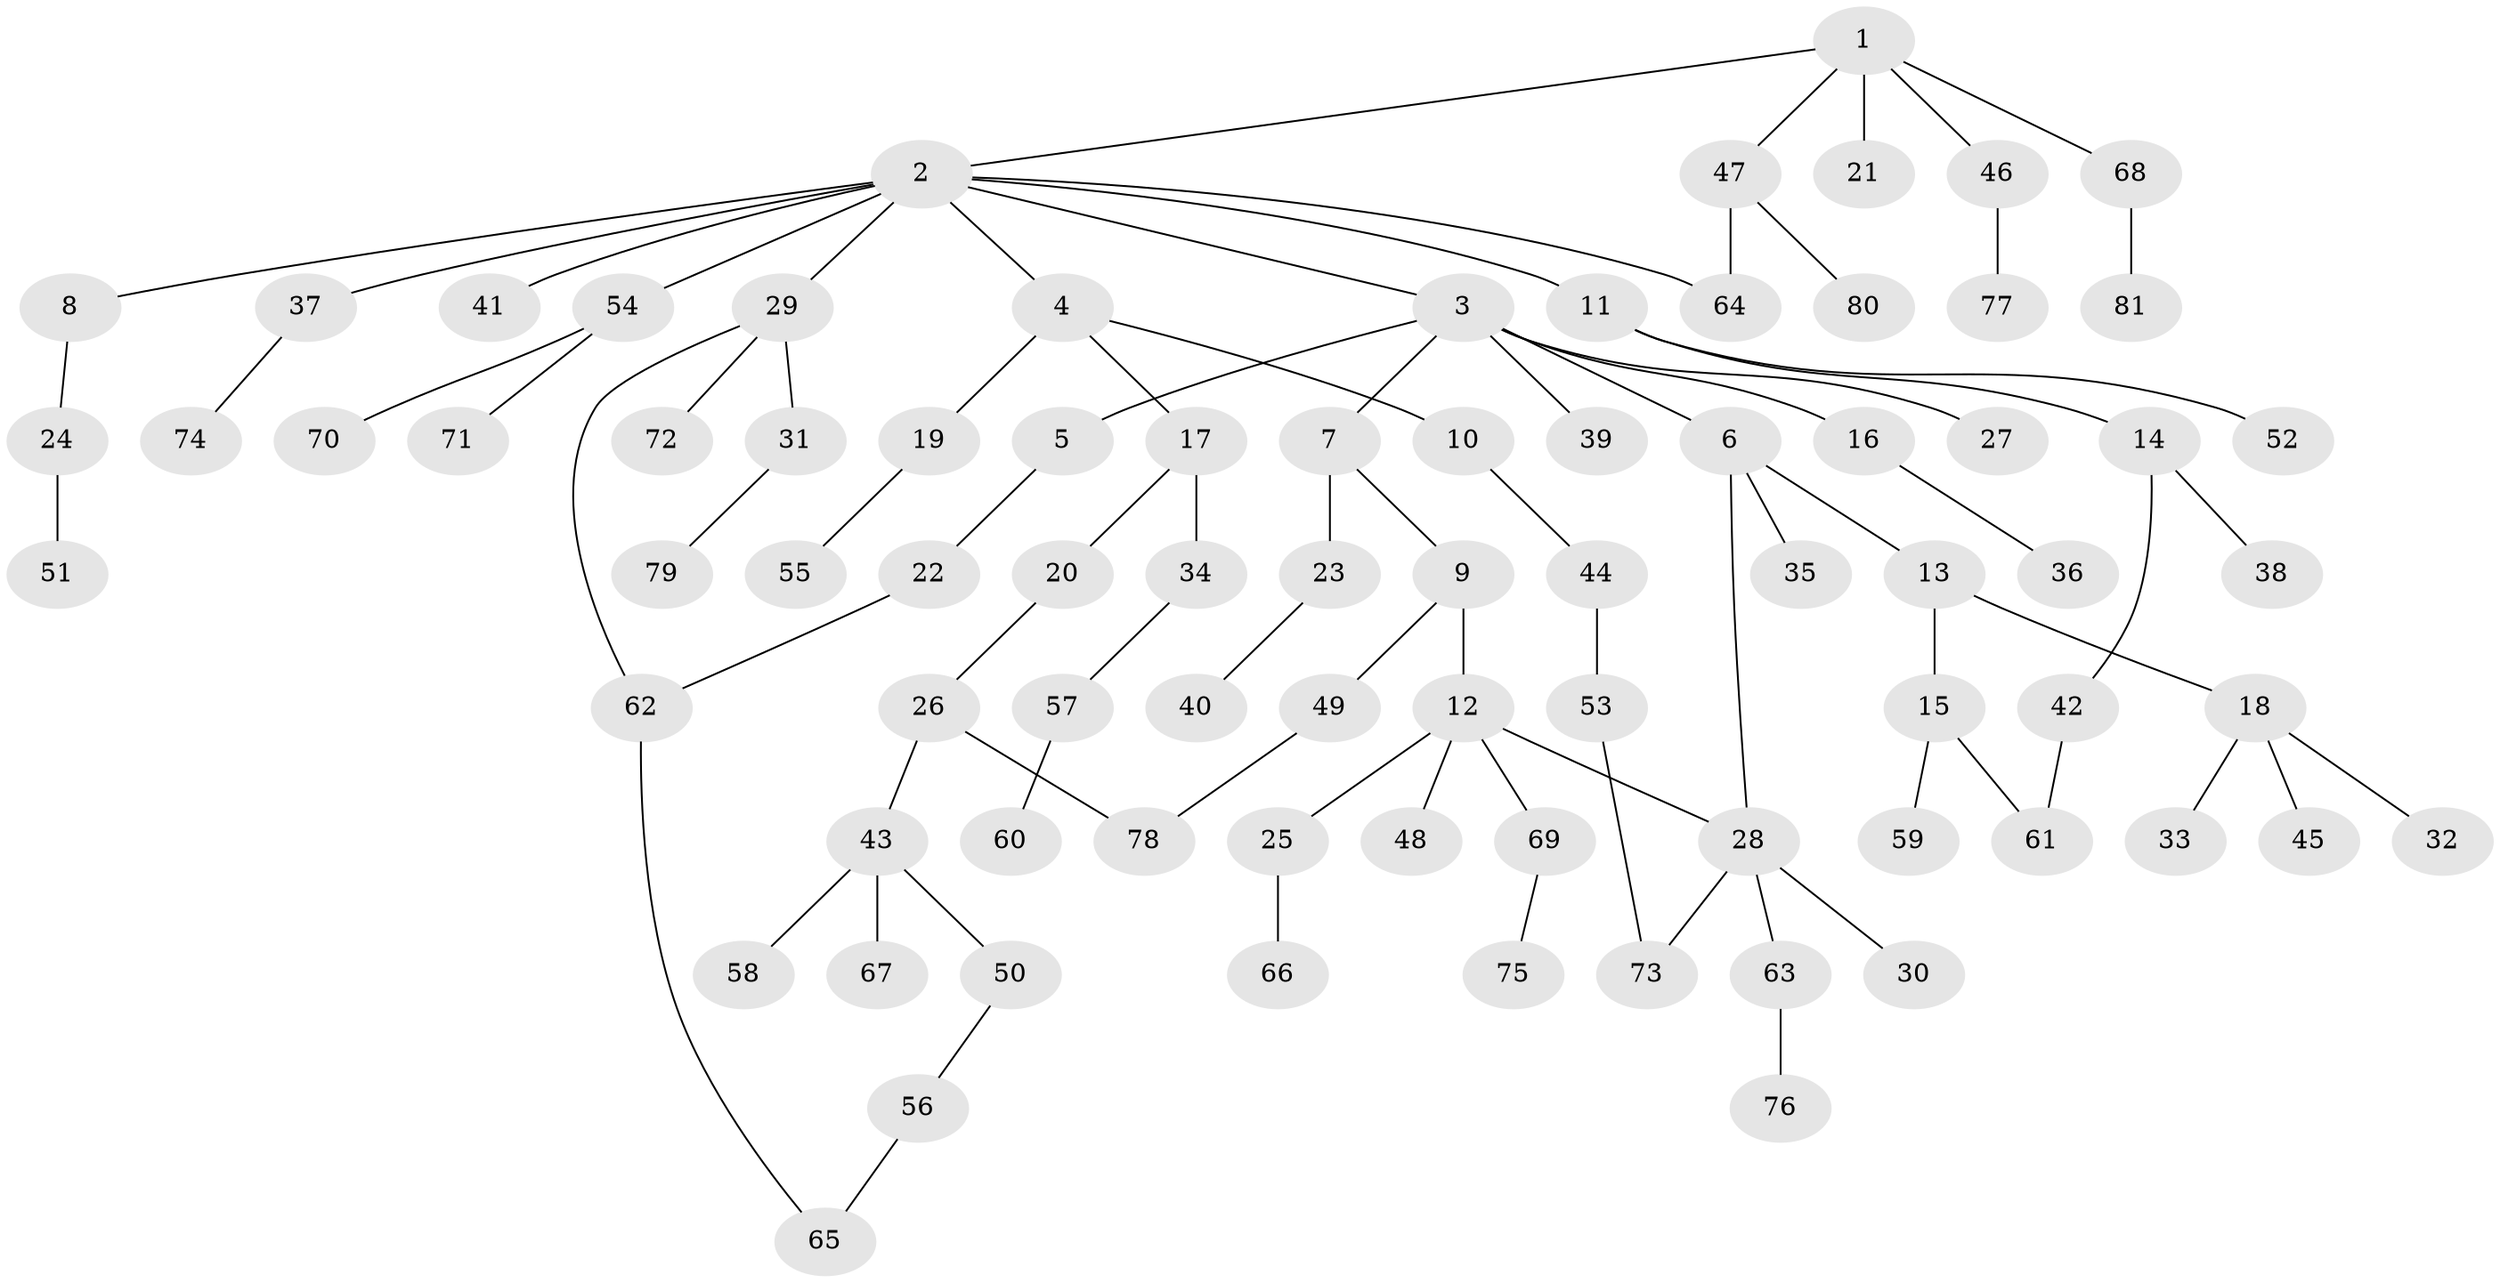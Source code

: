 // coarse degree distribution, {4: 0.09803921568627451, 15: 0.0196078431372549, 2: 0.23529411764705882, 3: 0.13725490196078433, 5: 0.0392156862745098, 1: 0.47058823529411764}
// Generated by graph-tools (version 1.1) at 2025/41/03/06/25 10:41:31]
// undirected, 81 vertices, 87 edges
graph export_dot {
graph [start="1"]
  node [color=gray90,style=filled];
  1;
  2;
  3;
  4;
  5;
  6;
  7;
  8;
  9;
  10;
  11;
  12;
  13;
  14;
  15;
  16;
  17;
  18;
  19;
  20;
  21;
  22;
  23;
  24;
  25;
  26;
  27;
  28;
  29;
  30;
  31;
  32;
  33;
  34;
  35;
  36;
  37;
  38;
  39;
  40;
  41;
  42;
  43;
  44;
  45;
  46;
  47;
  48;
  49;
  50;
  51;
  52;
  53;
  54;
  55;
  56;
  57;
  58;
  59;
  60;
  61;
  62;
  63;
  64;
  65;
  66;
  67;
  68;
  69;
  70;
  71;
  72;
  73;
  74;
  75;
  76;
  77;
  78;
  79;
  80;
  81;
  1 -- 2;
  1 -- 21;
  1 -- 46;
  1 -- 47;
  1 -- 68;
  2 -- 3;
  2 -- 4;
  2 -- 8;
  2 -- 11;
  2 -- 29;
  2 -- 37;
  2 -- 41;
  2 -- 54;
  2 -- 64;
  3 -- 5;
  3 -- 6;
  3 -- 7;
  3 -- 16;
  3 -- 27;
  3 -- 39;
  4 -- 10;
  4 -- 17;
  4 -- 19;
  5 -- 22;
  6 -- 13;
  6 -- 35;
  6 -- 28;
  7 -- 9;
  7 -- 23;
  8 -- 24;
  9 -- 12;
  9 -- 49;
  10 -- 44;
  11 -- 14;
  11 -- 52;
  12 -- 25;
  12 -- 28;
  12 -- 48;
  12 -- 69;
  13 -- 15;
  13 -- 18;
  14 -- 38;
  14 -- 42;
  15 -- 59;
  15 -- 61;
  16 -- 36;
  17 -- 20;
  17 -- 34;
  18 -- 32;
  18 -- 33;
  18 -- 45;
  19 -- 55;
  20 -- 26;
  22 -- 62;
  23 -- 40;
  24 -- 51;
  25 -- 66;
  26 -- 43;
  26 -- 78;
  28 -- 30;
  28 -- 63;
  28 -- 73;
  29 -- 31;
  29 -- 62;
  29 -- 72;
  31 -- 79;
  34 -- 57;
  37 -- 74;
  42 -- 61;
  43 -- 50;
  43 -- 58;
  43 -- 67;
  44 -- 53;
  46 -- 77;
  47 -- 80;
  47 -- 64;
  49 -- 78;
  50 -- 56;
  53 -- 73;
  54 -- 70;
  54 -- 71;
  56 -- 65;
  57 -- 60;
  62 -- 65;
  63 -- 76;
  68 -- 81;
  69 -- 75;
}

